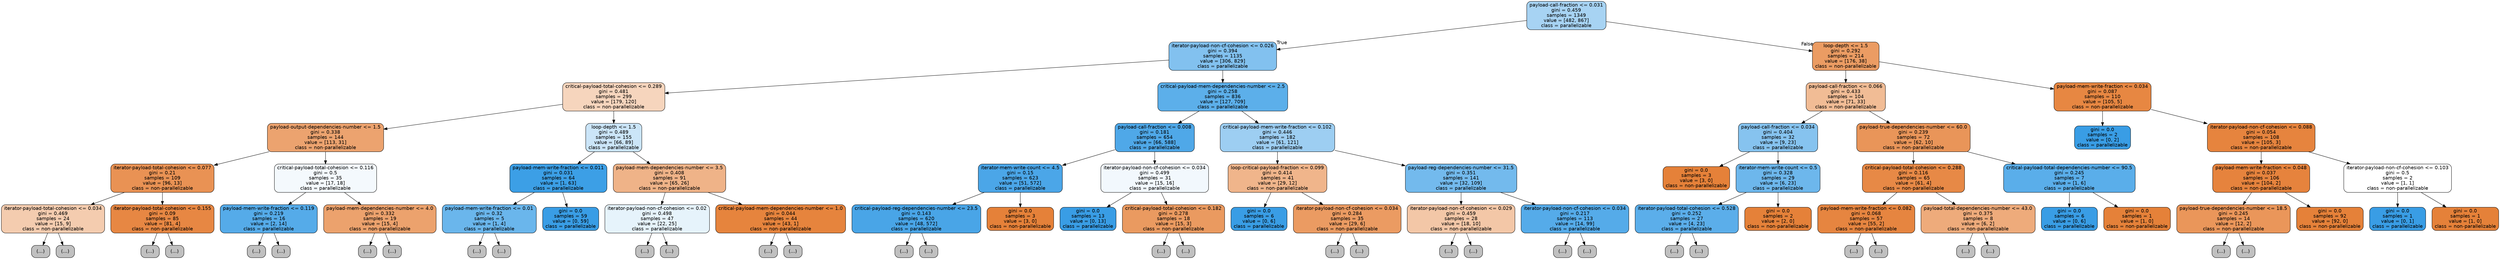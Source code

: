 digraph Tree {
node [shape=box, style="filled, rounded", color="black", fontname=helvetica] ;
edge [fontname=helvetica] ;
0 [label="payload-call-fraction <= 0.031\ngini = 0.459\nsamples = 1349\nvalue = [482, 867]\nclass = parallelizable", fillcolor="#399de571"] ;
1 [label="iterator-payload-non-cf-cohesion <= 0.026\ngini = 0.394\nsamples = 1135\nvalue = [306, 829]\nclass = parallelizable", fillcolor="#399de5a1"] ;
0 -> 1 [labeldistance=2.5, labelangle=45, headlabel="True"] ;
2 [label="critical-payload-total-cohesion <= 0.289\ngini = 0.481\nsamples = 299\nvalue = [179, 120]\nclass = non-parallelizable", fillcolor="#e5813954"] ;
1 -> 2 ;
3 [label="payload-output-dependencies-number <= 1.5\ngini = 0.338\nsamples = 144\nvalue = [113, 31]\nclass = non-parallelizable", fillcolor="#e58139b9"] ;
2 -> 3 ;
4 [label="iterator-payload-total-cohesion <= 0.077\ngini = 0.21\nsamples = 109\nvalue = [96, 13]\nclass = non-parallelizable", fillcolor="#e58139dc"] ;
3 -> 4 ;
5 [label="iterator-payload-total-cohesion <= 0.034\ngini = 0.469\nsamples = 24\nvalue = [15, 9]\nclass = non-parallelizable", fillcolor="#e5813966"] ;
4 -> 5 ;
6 [label="(...)", fillcolor="#C0C0C0"] ;
5 -> 6 ;
7 [label="(...)", fillcolor="#C0C0C0"] ;
5 -> 7 ;
14 [label="iterator-payload-total-cohesion <= 0.155\ngini = 0.09\nsamples = 85\nvalue = [81, 4]\nclass = non-parallelizable", fillcolor="#e58139f2"] ;
4 -> 14 ;
15 [label="(...)", fillcolor="#C0C0C0"] ;
14 -> 15 ;
20 [label="(...)", fillcolor="#C0C0C0"] ;
14 -> 20 ;
25 [label="critical-payload-total-cohesion <= 0.116\ngini = 0.5\nsamples = 35\nvalue = [17, 18]\nclass = parallelizable", fillcolor="#399de50e"] ;
3 -> 25 ;
26 [label="payload-mem-write-fraction <= 0.119\ngini = 0.219\nsamples = 16\nvalue = [2, 14]\nclass = parallelizable", fillcolor="#399de5db"] ;
25 -> 26 ;
27 [label="(...)", fillcolor="#C0C0C0"] ;
26 -> 27 ;
28 [label="(...)", fillcolor="#C0C0C0"] ;
26 -> 28 ;
31 [label="payload-mem-dependencies-number <= 4.0\ngini = 0.332\nsamples = 19\nvalue = [15, 4]\nclass = non-parallelizable", fillcolor="#e58139bb"] ;
25 -> 31 ;
32 [label="(...)", fillcolor="#C0C0C0"] ;
31 -> 32 ;
33 [label="(...)", fillcolor="#C0C0C0"] ;
31 -> 33 ;
38 [label="loop-depth <= 1.5\ngini = 0.489\nsamples = 155\nvalue = [66, 89]\nclass = parallelizable", fillcolor="#399de542"] ;
2 -> 38 ;
39 [label="payload-mem-write-fraction <= 0.011\ngini = 0.031\nsamples = 64\nvalue = [1, 63]\nclass = parallelizable", fillcolor="#399de5fb"] ;
38 -> 39 ;
40 [label="payload-mem-write-fraction <= 0.01\ngini = 0.32\nsamples = 5\nvalue = [1, 4]\nclass = parallelizable", fillcolor="#399de5bf"] ;
39 -> 40 ;
41 [label="(...)", fillcolor="#C0C0C0"] ;
40 -> 41 ;
42 [label="(...)", fillcolor="#C0C0C0"] ;
40 -> 42 ;
43 [label="gini = 0.0\nsamples = 59\nvalue = [0, 59]\nclass = parallelizable", fillcolor="#399de5ff"] ;
39 -> 43 ;
44 [label="payload-mem-dependencies-number <= 3.5\ngini = 0.408\nsamples = 91\nvalue = [65, 26]\nclass = non-parallelizable", fillcolor="#e5813999"] ;
38 -> 44 ;
45 [label="iterator-payload-non-cf-cohesion <= 0.02\ngini = 0.498\nsamples = 47\nvalue = [22, 25]\nclass = parallelizable", fillcolor="#399de51f"] ;
44 -> 45 ;
46 [label="(...)", fillcolor="#C0C0C0"] ;
45 -> 46 ;
55 [label="(...)", fillcolor="#C0C0C0"] ;
45 -> 55 ;
64 [label="critical-payload-mem-dependencies-number <= 1.0\ngini = 0.044\nsamples = 44\nvalue = [43, 1]\nclass = non-parallelizable", fillcolor="#e58139f9"] ;
44 -> 64 ;
65 [label="(...)", fillcolor="#C0C0C0"] ;
64 -> 65 ;
68 [label="(...)", fillcolor="#C0C0C0"] ;
64 -> 68 ;
69 [label="critical-payload-mem-dependencies-number <= 2.5\ngini = 0.258\nsamples = 836\nvalue = [127, 709]\nclass = parallelizable", fillcolor="#399de5d1"] ;
1 -> 69 ;
70 [label="payload-call-fraction <= 0.008\ngini = 0.181\nsamples = 654\nvalue = [66, 588]\nclass = parallelizable", fillcolor="#399de5e2"] ;
69 -> 70 ;
71 [label="iterator-mem-write-count <= 4.5\ngini = 0.15\nsamples = 623\nvalue = [51, 572]\nclass = parallelizable", fillcolor="#399de5e8"] ;
70 -> 71 ;
72 [label="critical-payload-reg-dependencies-number <= 23.5\ngini = 0.143\nsamples = 620\nvalue = [48, 572]\nclass = parallelizable", fillcolor="#399de5ea"] ;
71 -> 72 ;
73 [label="(...)", fillcolor="#C0C0C0"] ;
72 -> 73 ;
170 [label="(...)", fillcolor="#C0C0C0"] ;
72 -> 170 ;
171 [label="gini = 0.0\nsamples = 3\nvalue = [3, 0]\nclass = non-parallelizable", fillcolor="#e58139ff"] ;
71 -> 171 ;
172 [label="iterator-payload-non-cf-cohesion <= 0.034\ngini = 0.499\nsamples = 31\nvalue = [15, 16]\nclass = parallelizable", fillcolor="#399de510"] ;
70 -> 172 ;
173 [label="gini = 0.0\nsamples = 13\nvalue = [0, 13]\nclass = parallelizable", fillcolor="#399de5ff"] ;
172 -> 173 ;
174 [label="critical-payload-total-cohesion <= 0.182\ngini = 0.278\nsamples = 18\nvalue = [15, 3]\nclass = non-parallelizable", fillcolor="#e58139cc"] ;
172 -> 174 ;
175 [label="(...)", fillcolor="#C0C0C0"] ;
174 -> 175 ;
176 [label="(...)", fillcolor="#C0C0C0"] ;
174 -> 176 ;
179 [label="critical-payload-mem-write-fraction <= 0.102\ngini = 0.446\nsamples = 182\nvalue = [61, 121]\nclass = parallelizable", fillcolor="#399de57e"] ;
69 -> 179 ;
180 [label="loop-critical-payload-fraction <= 0.099\ngini = 0.414\nsamples = 41\nvalue = [29, 12]\nclass = non-parallelizable", fillcolor="#e5813995"] ;
179 -> 180 ;
181 [label="gini = 0.0\nsamples = 6\nvalue = [0, 6]\nclass = parallelizable", fillcolor="#399de5ff"] ;
180 -> 181 ;
182 [label="iterator-payload-non-cf-cohesion <= 0.034\ngini = 0.284\nsamples = 35\nvalue = [29, 6]\nclass = non-parallelizable", fillcolor="#e58139ca"] ;
180 -> 182 ;
183 [label="(...)", fillcolor="#C0C0C0"] ;
182 -> 183 ;
184 [label="(...)", fillcolor="#C0C0C0"] ;
182 -> 184 ;
195 [label="payload-reg-dependencies-number <= 31.5\ngini = 0.351\nsamples = 141\nvalue = [32, 109]\nclass = parallelizable", fillcolor="#399de5b4"] ;
179 -> 195 ;
196 [label="iterator-payload-non-cf-cohesion <= 0.029\ngini = 0.459\nsamples = 28\nvalue = [18, 10]\nclass = non-parallelizable", fillcolor="#e5813971"] ;
195 -> 196 ;
197 [label="(...)", fillcolor="#C0C0C0"] ;
196 -> 197 ;
198 [label="(...)", fillcolor="#C0C0C0"] ;
196 -> 198 ;
209 [label="iterator-payload-non-cf-cohesion <= 0.034\ngini = 0.217\nsamples = 113\nvalue = [14, 99]\nclass = parallelizable", fillcolor="#399de5db"] ;
195 -> 209 ;
210 [label="(...)", fillcolor="#C0C0C0"] ;
209 -> 210 ;
217 [label="(...)", fillcolor="#C0C0C0"] ;
209 -> 217 ;
228 [label="loop-depth <= 1.5\ngini = 0.292\nsamples = 214\nvalue = [176, 38]\nclass = non-parallelizable", fillcolor="#e58139c8"] ;
0 -> 228 [labeldistance=2.5, labelangle=-45, headlabel="False"] ;
229 [label="payload-call-fraction <= 0.066\ngini = 0.433\nsamples = 104\nvalue = [71, 33]\nclass = non-parallelizable", fillcolor="#e5813988"] ;
228 -> 229 ;
230 [label="payload-call-fraction <= 0.034\ngini = 0.404\nsamples = 32\nvalue = [9, 23]\nclass = parallelizable", fillcolor="#399de59b"] ;
229 -> 230 ;
231 [label="gini = 0.0\nsamples = 3\nvalue = [3, 0]\nclass = non-parallelizable", fillcolor="#e58139ff"] ;
230 -> 231 ;
232 [label="iterator-mem-write-count <= 0.5\ngini = 0.328\nsamples = 29\nvalue = [6, 23]\nclass = parallelizable", fillcolor="#399de5bc"] ;
230 -> 232 ;
233 [label="iterator-payload-total-cohesion <= 0.528\ngini = 0.252\nsamples = 27\nvalue = [4, 23]\nclass = parallelizable", fillcolor="#399de5d3"] ;
232 -> 233 ;
234 [label="(...)", fillcolor="#C0C0C0"] ;
233 -> 234 ;
241 [label="(...)", fillcolor="#C0C0C0"] ;
233 -> 241 ;
242 [label="gini = 0.0\nsamples = 2\nvalue = [2, 0]\nclass = non-parallelizable", fillcolor="#e58139ff"] ;
232 -> 242 ;
243 [label="payload-true-dependencies-number <= 60.0\ngini = 0.239\nsamples = 72\nvalue = [62, 10]\nclass = non-parallelizable", fillcolor="#e58139d6"] ;
229 -> 243 ;
244 [label="critical-payload-total-cohesion <= 0.288\ngini = 0.116\nsamples = 65\nvalue = [61, 4]\nclass = non-parallelizable", fillcolor="#e58139ee"] ;
243 -> 244 ;
245 [label="payload-mem-write-fraction <= 0.082\ngini = 0.068\nsamples = 57\nvalue = [55, 2]\nclass = non-parallelizable", fillcolor="#e58139f6"] ;
244 -> 245 ;
246 [label="(...)", fillcolor="#C0C0C0"] ;
245 -> 246 ;
249 [label="(...)", fillcolor="#C0C0C0"] ;
245 -> 249 ;
254 [label="payload-total-dependencies-number <= 43.0\ngini = 0.375\nsamples = 8\nvalue = [6, 2]\nclass = non-parallelizable", fillcolor="#e58139aa"] ;
244 -> 254 ;
255 [label="(...)", fillcolor="#C0C0C0"] ;
254 -> 255 ;
256 [label="(...)", fillcolor="#C0C0C0"] ;
254 -> 256 ;
257 [label="critical-payload-total-dependencies-number <= 90.5\ngini = 0.245\nsamples = 7\nvalue = [1, 6]\nclass = parallelizable", fillcolor="#399de5d4"] ;
243 -> 257 ;
258 [label="gini = 0.0\nsamples = 6\nvalue = [0, 6]\nclass = parallelizable", fillcolor="#399de5ff"] ;
257 -> 258 ;
259 [label="gini = 0.0\nsamples = 1\nvalue = [1, 0]\nclass = non-parallelizable", fillcolor="#e58139ff"] ;
257 -> 259 ;
260 [label="payload-mem-write-fraction <= 0.034\ngini = 0.087\nsamples = 110\nvalue = [105, 5]\nclass = non-parallelizable", fillcolor="#e58139f3"] ;
228 -> 260 ;
261 [label="gini = 0.0\nsamples = 2\nvalue = [0, 2]\nclass = parallelizable", fillcolor="#399de5ff"] ;
260 -> 261 ;
262 [label="iterator-payload-non-cf-cohesion <= 0.088\ngini = 0.054\nsamples = 108\nvalue = [105, 3]\nclass = non-parallelizable", fillcolor="#e58139f8"] ;
260 -> 262 ;
263 [label="payload-mem-write-fraction <= 0.048\ngini = 0.037\nsamples = 106\nvalue = [104, 2]\nclass = non-parallelizable", fillcolor="#e58139fa"] ;
262 -> 263 ;
264 [label="payload-true-dependencies-number <= 18.5\ngini = 0.245\nsamples = 14\nvalue = [12, 2]\nclass = non-parallelizable", fillcolor="#e58139d4"] ;
263 -> 264 ;
265 [label="(...)", fillcolor="#C0C0C0"] ;
264 -> 265 ;
266 [label="(...)", fillcolor="#C0C0C0"] ;
264 -> 266 ;
267 [label="gini = 0.0\nsamples = 92\nvalue = [92, 0]\nclass = non-parallelizable", fillcolor="#e58139ff"] ;
263 -> 267 ;
268 [label="iterator-payload-non-cf-cohesion <= 0.103\ngini = 0.5\nsamples = 2\nvalue = [1, 1]\nclass = non-parallelizable", fillcolor="#e5813900"] ;
262 -> 268 ;
269 [label="gini = 0.0\nsamples = 1\nvalue = [0, 1]\nclass = parallelizable", fillcolor="#399de5ff"] ;
268 -> 269 ;
270 [label="gini = 0.0\nsamples = 1\nvalue = [1, 0]\nclass = non-parallelizable", fillcolor="#e58139ff"] ;
268 -> 270 ;
}